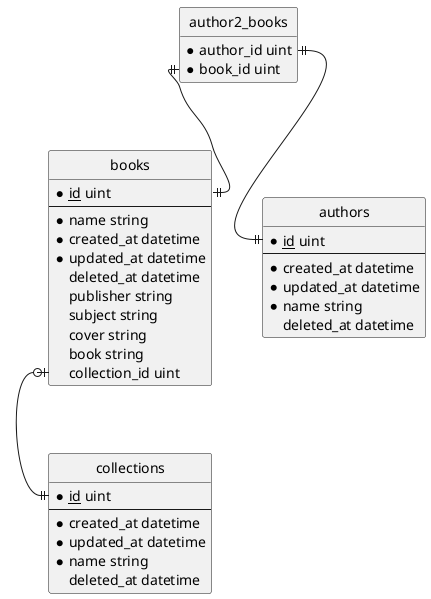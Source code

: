@startuml
!define primary_key(x) <u>x</u>
hide methods
hide stereotypes
hide circle
hide empty members

entity books {
  *primary_key(id) uint
  --
  *name string
  *created_at datetime
  *updated_at datetime
  deleted_at datetime
  publisher string
  subject string
  cover string
  book string
  collection_id uint
}

entity collections {
  *primary_key(id) uint
  --
  *created_at datetime
  *updated_at datetime
  *name string
  deleted_at datetime
}

entity authors {
  *primary_key(id) uint
  --
  *created_at datetime
  *updated_at datetime
  *name string
  deleted_at datetime
}

entity author2_books {
  *author_id uint
  *book_id uint
}

books::collection_id |o--|| collections::id
author2_books::author_id ||--|| authors::id
author2_books::book_id ||--|| books::id
@enduml
